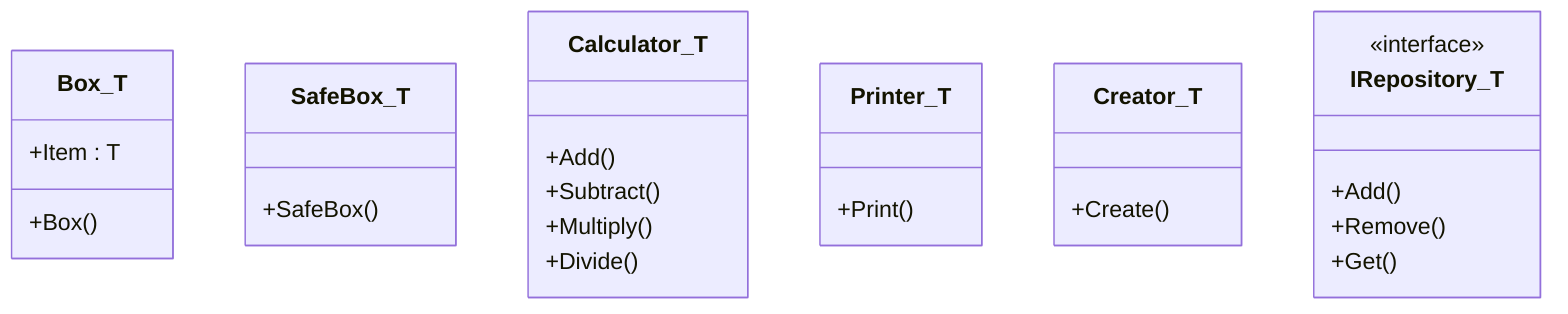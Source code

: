 classDiagram

class Box_T {
  +Box()
  +Item : T
}
class SafeBox_T {
  +SafeBox()
}
class Calculator_T {
  +Add()
  +Subtract()
  +Multiply()
  +Divide()
}
class Printer_T {
  +Print()
}
class Creator_T {
  +Create()
}
class IRepository_T {
  +Add()
  +Remove()
  +Get()
}
<<interface>> IRepository_T